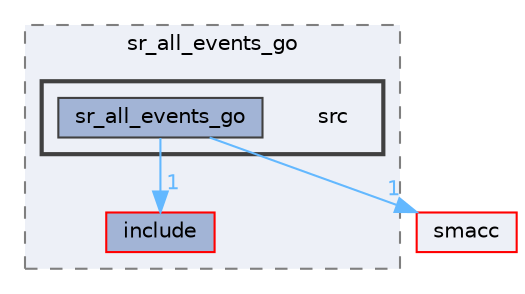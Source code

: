 digraph "smacc_state_reactor_library/sr_all_events_go/src"
{
 // LATEX_PDF_SIZE
  bgcolor="transparent";
  edge [fontname=Helvetica,fontsize=10,labelfontname=Helvetica,labelfontsize=10];
  node [fontname=Helvetica,fontsize=10,shape=box,height=0.2,width=0.4];
  compound=true
  subgraph clusterdir_88a4636810cefea3b1cd5d5a60db2e3a {
    graph [ bgcolor="#edf0f7", pencolor="grey50", label="sr_all_events_go", fontname=Helvetica,fontsize=10 style="filled,dashed", URL="dir_88a4636810cefea3b1cd5d5a60db2e3a.html",tooltip=""]
  dir_3e7c8a17ea8b421392c24fed0d428cff [label="include", fillcolor="#a2b4d6", color="red", style="filled", URL="dir_3e7c8a17ea8b421392c24fed0d428cff.html",tooltip=""];
  subgraph clusterdir_196180a99e5e1dc390b99ba18d67664c {
    graph [ bgcolor="#edf0f7", pencolor="grey25", label="", fontname=Helvetica,fontsize=10 style="filled,bold", URL="dir_196180a99e5e1dc390b99ba18d67664c.html",tooltip=""]
    dir_196180a99e5e1dc390b99ba18d67664c [shape=plaintext, label="src"];
  dir_a70d6fe90fa36911248607d866ac2bc2 [label="sr_all_events_go", fillcolor="#a2b4d6", color="grey25", style="filled", URL="dir_a70d6fe90fa36911248607d866ac2bc2.html",tooltip=""];
  }
  }
  dir_6e3e4532ae0db906acb0c92fce514b9e [label="smacc", fillcolor="#edf0f7", color="red", style="filled", URL="dir_6e3e4532ae0db906acb0c92fce514b9e.html",tooltip=""];
  dir_a70d6fe90fa36911248607d866ac2bc2->dir_3e7c8a17ea8b421392c24fed0d428cff [headlabel="1", labeldistance=1.5 headhref="dir_000101_000055.html" color="steelblue1" fontcolor="steelblue1"];
  dir_a70d6fe90fa36911248607d866ac2bc2->dir_6e3e4532ae0db906acb0c92fce514b9e [headlabel="1", labeldistance=1.5 headhref="dir_000101_000090.html" color="steelblue1" fontcolor="steelblue1"];
}
